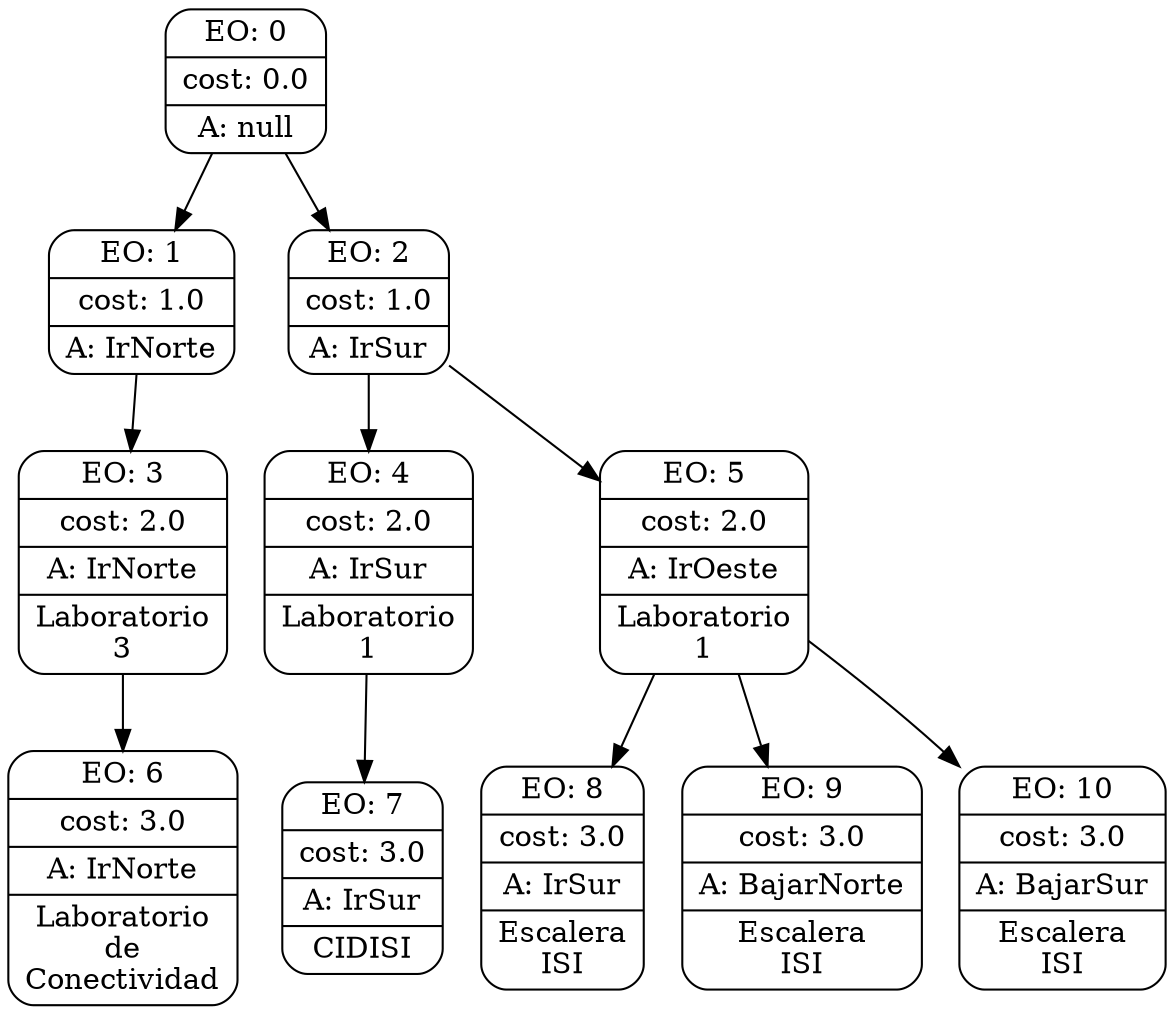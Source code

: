 digraph g {
node [shape = Mrecord];
nodo0[label="{EO: 0|cost: 0.0|A: null}"]
nodo1[label="{EO: 1|cost: 1.0|A: IrNorte}"]
nodo3[label="{EO: 3|cost: 2.0|A: IrNorte|Laboratorio\n3}"]
nodo6[label="{EO: 6|cost: 3.0|A: IrNorte|Laboratorio\nde\nConectividad}"]

nodo3 -> nodo6;

nodo1 -> nodo3;

nodo0 -> nodo1;
nodo2[label="{EO: 2|cost: 1.0|A: IrSur}"]
nodo4[label="{EO: 4|cost: 2.0|A: IrSur|Laboratorio\n1}"]
nodo7[label="{EO: 7|cost: 3.0|A: IrSur|CIDISI}"]

nodo4 -> nodo7;

nodo2 -> nodo4;
nodo5[label="{EO: 5|cost: 2.0|A: IrOeste|Laboratorio\n1}"]
nodo8[label="{EO: 8|cost: 3.0|A: IrSur|Escalera\nISI}"]

nodo5 -> nodo8;
nodo9[label="{EO: 9|cost: 3.0|A: BajarNorte|Escalera\nISI}"]

nodo5 -> nodo9;
nodo10[label="{EO: 10|cost: 3.0|A: BajarSur|Escalera\nISI}"]

nodo5 -> nodo10;

nodo2 -> nodo5;

nodo0 -> nodo2;


}